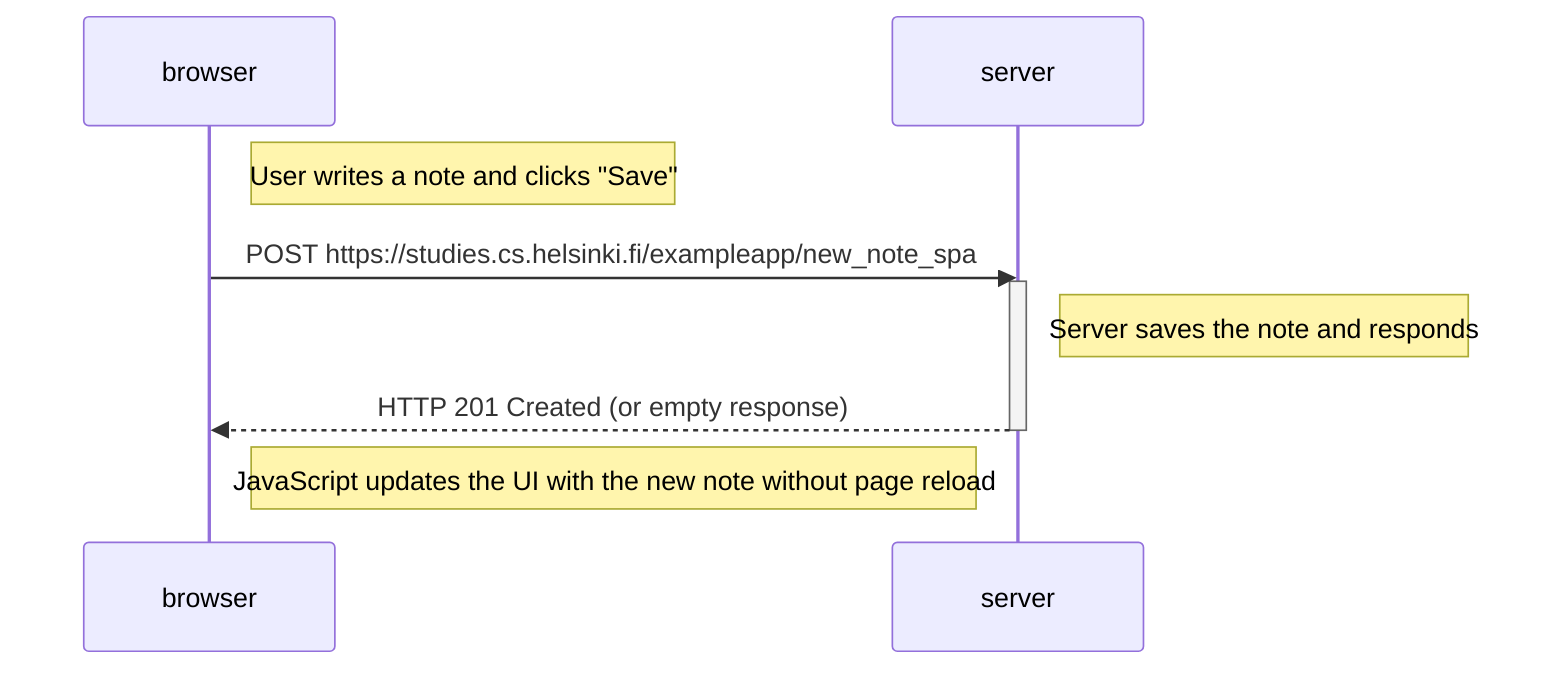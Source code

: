 sequenceDiagram
    participant browser
    participant server

    Note right of browser: User writes a note and clicks "Save"

    browser->>server: POST https://studies.cs.helsinki.fi/exampleapp/new_note_spa
    activate server
    Note right of server: Server saves the note and responds
    server-->>browser: HTTP 201 Created (or empty response)
    deactivate server

    Note right of browser: JavaScript updates the UI with the new note without page reload